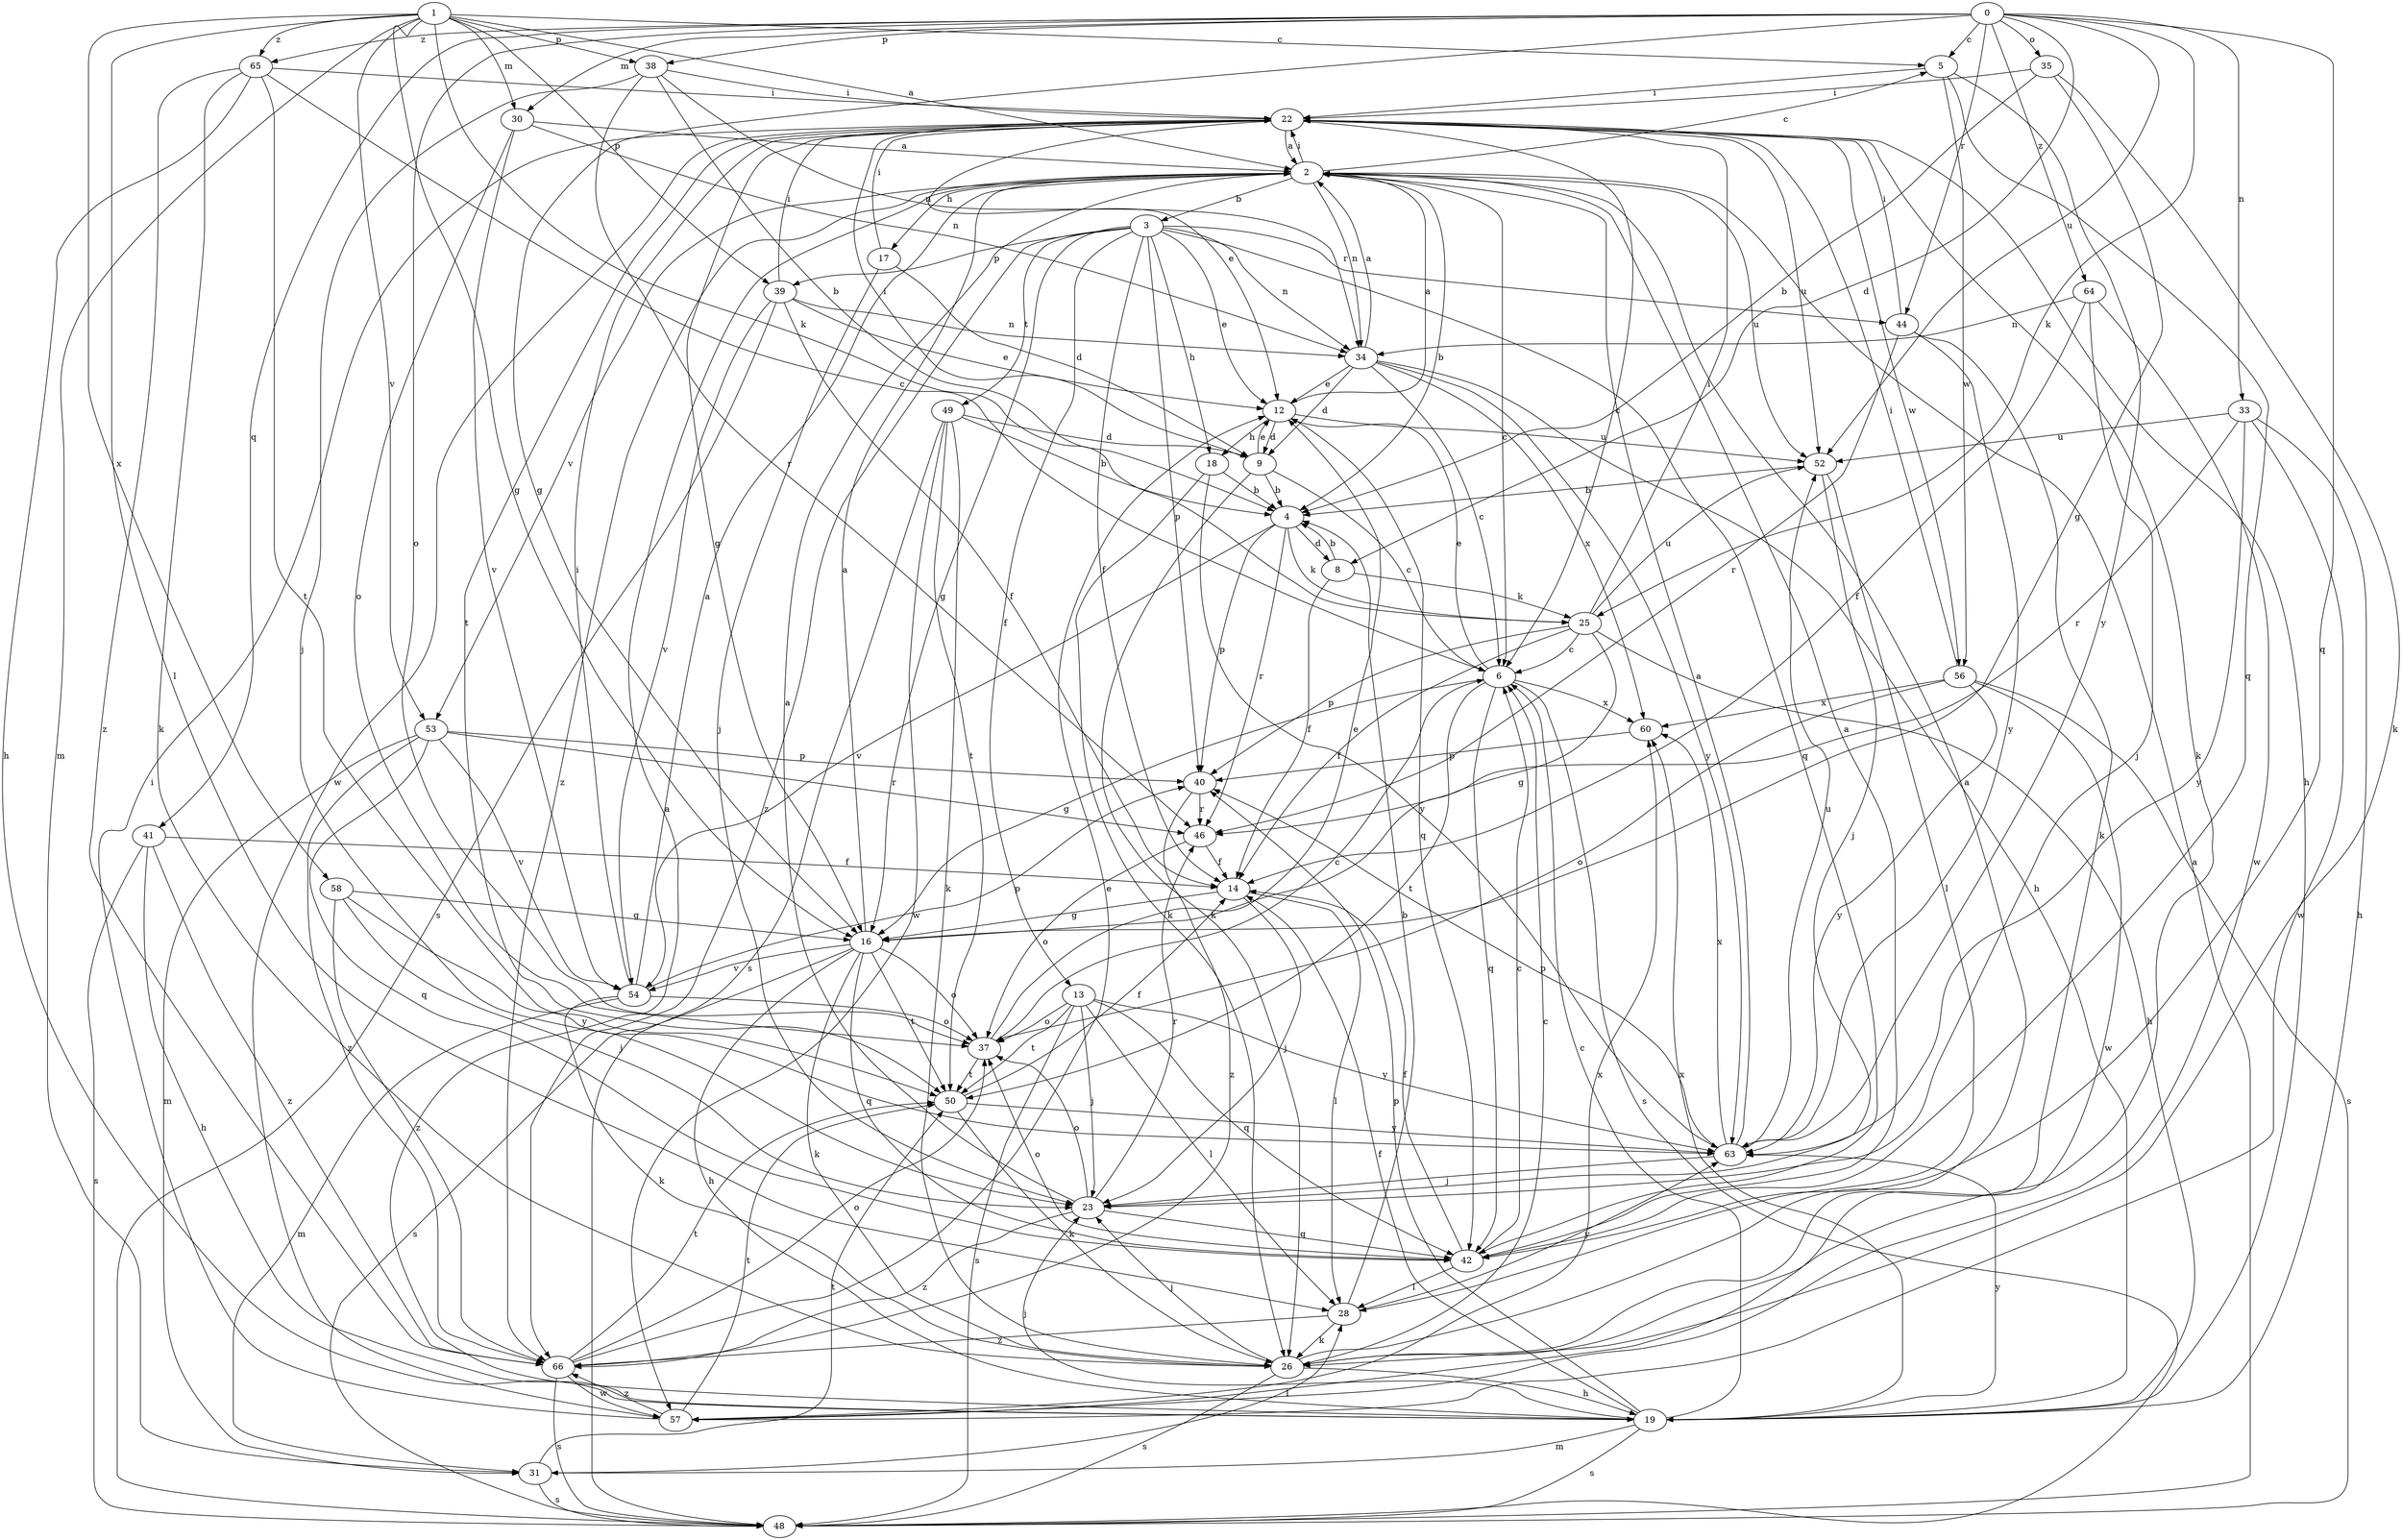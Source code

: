 strict digraph  {
0;
1;
2;
3;
4;
5;
6;
8;
9;
12;
13;
14;
16;
17;
18;
19;
22;
23;
25;
26;
28;
30;
31;
33;
34;
35;
37;
38;
39;
40;
41;
42;
44;
46;
48;
49;
50;
52;
53;
54;
56;
57;
58;
60;
63;
64;
65;
66;
0 -> 5  [label=c];
0 -> 8  [label=d];
0 -> 16  [label=g];
0 -> 25  [label=k];
0 -> 30  [label=m];
0 -> 33  [label=n];
0 -> 35  [label=o];
0 -> 37  [label=o];
0 -> 38  [label=p];
0 -> 41  [label=q];
0 -> 42  [label=q];
0 -> 44  [label=r];
0 -> 52  [label=u];
0 -> 64  [label=z];
0 -> 65  [label=z];
1 -> 2  [label=a];
1 -> 5  [label=c];
1 -> 16  [label=g];
1 -> 25  [label=k];
1 -> 28  [label=l];
1 -> 30  [label=m];
1 -> 31  [label=m];
1 -> 38  [label=p];
1 -> 39  [label=p];
1 -> 53  [label=v];
1 -> 58  [label=x];
1 -> 65  [label=z];
2 -> 3  [label=b];
2 -> 4  [label=b];
2 -> 5  [label=c];
2 -> 6  [label=c];
2 -> 17  [label=h];
2 -> 22  [label=i];
2 -> 34  [label=n];
2 -> 52  [label=u];
2 -> 53  [label=v];
2 -> 66  [label=z];
3 -> 12  [label=e];
3 -> 13  [label=f];
3 -> 14  [label=f];
3 -> 16  [label=g];
3 -> 18  [label=h];
3 -> 34  [label=n];
3 -> 39  [label=p];
3 -> 40  [label=p];
3 -> 42  [label=q];
3 -> 44  [label=r];
3 -> 49  [label=t];
3 -> 66  [label=z];
4 -> 8  [label=d];
4 -> 25  [label=k];
4 -> 40  [label=p];
4 -> 46  [label=r];
4 -> 54  [label=v];
5 -> 22  [label=i];
5 -> 42  [label=q];
5 -> 56  [label=w];
5 -> 63  [label=y];
6 -> 12  [label=e];
6 -> 16  [label=g];
6 -> 42  [label=q];
6 -> 48  [label=s];
6 -> 50  [label=t];
6 -> 60  [label=x];
8 -> 4  [label=b];
8 -> 14  [label=f];
8 -> 25  [label=k];
9 -> 4  [label=b];
9 -> 6  [label=c];
9 -> 12  [label=e];
9 -> 22  [label=i];
9 -> 26  [label=k];
12 -> 2  [label=a];
12 -> 9  [label=d];
12 -> 18  [label=h];
12 -> 42  [label=q];
12 -> 52  [label=u];
13 -> 23  [label=j];
13 -> 28  [label=l];
13 -> 37  [label=o];
13 -> 42  [label=q];
13 -> 48  [label=s];
13 -> 50  [label=t];
13 -> 63  [label=y];
14 -> 16  [label=g];
14 -> 23  [label=j];
14 -> 28  [label=l];
16 -> 2  [label=a];
16 -> 19  [label=h];
16 -> 26  [label=k];
16 -> 37  [label=o];
16 -> 42  [label=q];
16 -> 48  [label=s];
16 -> 50  [label=t];
16 -> 54  [label=v];
17 -> 9  [label=d];
17 -> 22  [label=i];
17 -> 23  [label=j];
18 -> 4  [label=b];
18 -> 26  [label=k];
18 -> 63  [label=y];
19 -> 2  [label=a];
19 -> 6  [label=c];
19 -> 14  [label=f];
19 -> 23  [label=j];
19 -> 31  [label=m];
19 -> 40  [label=p];
19 -> 48  [label=s];
19 -> 60  [label=x];
19 -> 63  [label=y];
22 -> 2  [label=a];
22 -> 6  [label=c];
22 -> 12  [label=e];
22 -> 16  [label=g];
22 -> 19  [label=h];
22 -> 26  [label=k];
22 -> 50  [label=t];
22 -> 52  [label=u];
22 -> 56  [label=w];
22 -> 57  [label=w];
23 -> 2  [label=a];
23 -> 37  [label=o];
23 -> 42  [label=q];
23 -> 46  [label=r];
23 -> 66  [label=z];
25 -> 6  [label=c];
25 -> 14  [label=f];
25 -> 16  [label=g];
25 -> 19  [label=h];
25 -> 22  [label=i];
25 -> 40  [label=p];
25 -> 52  [label=u];
26 -> 2  [label=a];
26 -> 6  [label=c];
26 -> 19  [label=h];
26 -> 23  [label=j];
26 -> 48  [label=s];
28 -> 4  [label=b];
28 -> 26  [label=k];
28 -> 63  [label=y];
28 -> 66  [label=z];
30 -> 2  [label=a];
30 -> 34  [label=n];
30 -> 37  [label=o];
30 -> 54  [label=v];
31 -> 28  [label=l];
31 -> 48  [label=s];
31 -> 50  [label=t];
33 -> 19  [label=h];
33 -> 46  [label=r];
33 -> 52  [label=u];
33 -> 57  [label=w];
33 -> 63  [label=y];
34 -> 2  [label=a];
34 -> 6  [label=c];
34 -> 9  [label=d];
34 -> 12  [label=e];
34 -> 19  [label=h];
34 -> 60  [label=x];
34 -> 63  [label=y];
35 -> 4  [label=b];
35 -> 16  [label=g];
35 -> 22  [label=i];
35 -> 26  [label=k];
37 -> 6  [label=c];
37 -> 12  [label=e];
37 -> 50  [label=t];
38 -> 4  [label=b];
38 -> 22  [label=i];
38 -> 23  [label=j];
38 -> 34  [label=n];
38 -> 46  [label=r];
39 -> 12  [label=e];
39 -> 14  [label=f];
39 -> 22  [label=i];
39 -> 34  [label=n];
39 -> 48  [label=s];
39 -> 54  [label=v];
40 -> 46  [label=r];
40 -> 66  [label=z];
41 -> 14  [label=f];
41 -> 19  [label=h];
41 -> 48  [label=s];
41 -> 66  [label=z];
42 -> 2  [label=a];
42 -> 6  [label=c];
42 -> 14  [label=f];
42 -> 28  [label=l];
42 -> 37  [label=o];
44 -> 22  [label=i];
44 -> 26  [label=k];
44 -> 46  [label=r];
44 -> 63  [label=y];
46 -> 14  [label=f];
46 -> 37  [label=o];
48 -> 2  [label=a];
49 -> 4  [label=b];
49 -> 9  [label=d];
49 -> 26  [label=k];
49 -> 48  [label=s];
49 -> 50  [label=t];
49 -> 57  [label=w];
50 -> 14  [label=f];
50 -> 26  [label=k];
50 -> 63  [label=y];
52 -> 4  [label=b];
52 -> 23  [label=j];
52 -> 28  [label=l];
53 -> 31  [label=m];
53 -> 40  [label=p];
53 -> 42  [label=q];
53 -> 46  [label=r];
53 -> 54  [label=v];
53 -> 66  [label=z];
54 -> 2  [label=a];
54 -> 22  [label=i];
54 -> 26  [label=k];
54 -> 31  [label=m];
54 -> 37  [label=o];
54 -> 40  [label=p];
56 -> 22  [label=i];
56 -> 37  [label=o];
56 -> 48  [label=s];
56 -> 57  [label=w];
56 -> 60  [label=x];
56 -> 63  [label=y];
57 -> 22  [label=i];
57 -> 50  [label=t];
57 -> 60  [label=x];
57 -> 66  [label=z];
58 -> 16  [label=g];
58 -> 23  [label=j];
58 -> 63  [label=y];
58 -> 66  [label=z];
60 -> 40  [label=p];
63 -> 2  [label=a];
63 -> 23  [label=j];
63 -> 40  [label=p];
63 -> 52  [label=u];
63 -> 60  [label=x];
64 -> 14  [label=f];
64 -> 23  [label=j];
64 -> 34  [label=n];
64 -> 57  [label=w];
65 -> 6  [label=c];
65 -> 19  [label=h];
65 -> 22  [label=i];
65 -> 26  [label=k];
65 -> 50  [label=t];
65 -> 66  [label=z];
66 -> 12  [label=e];
66 -> 37  [label=o];
66 -> 48  [label=s];
66 -> 50  [label=t];
66 -> 57  [label=w];
}
